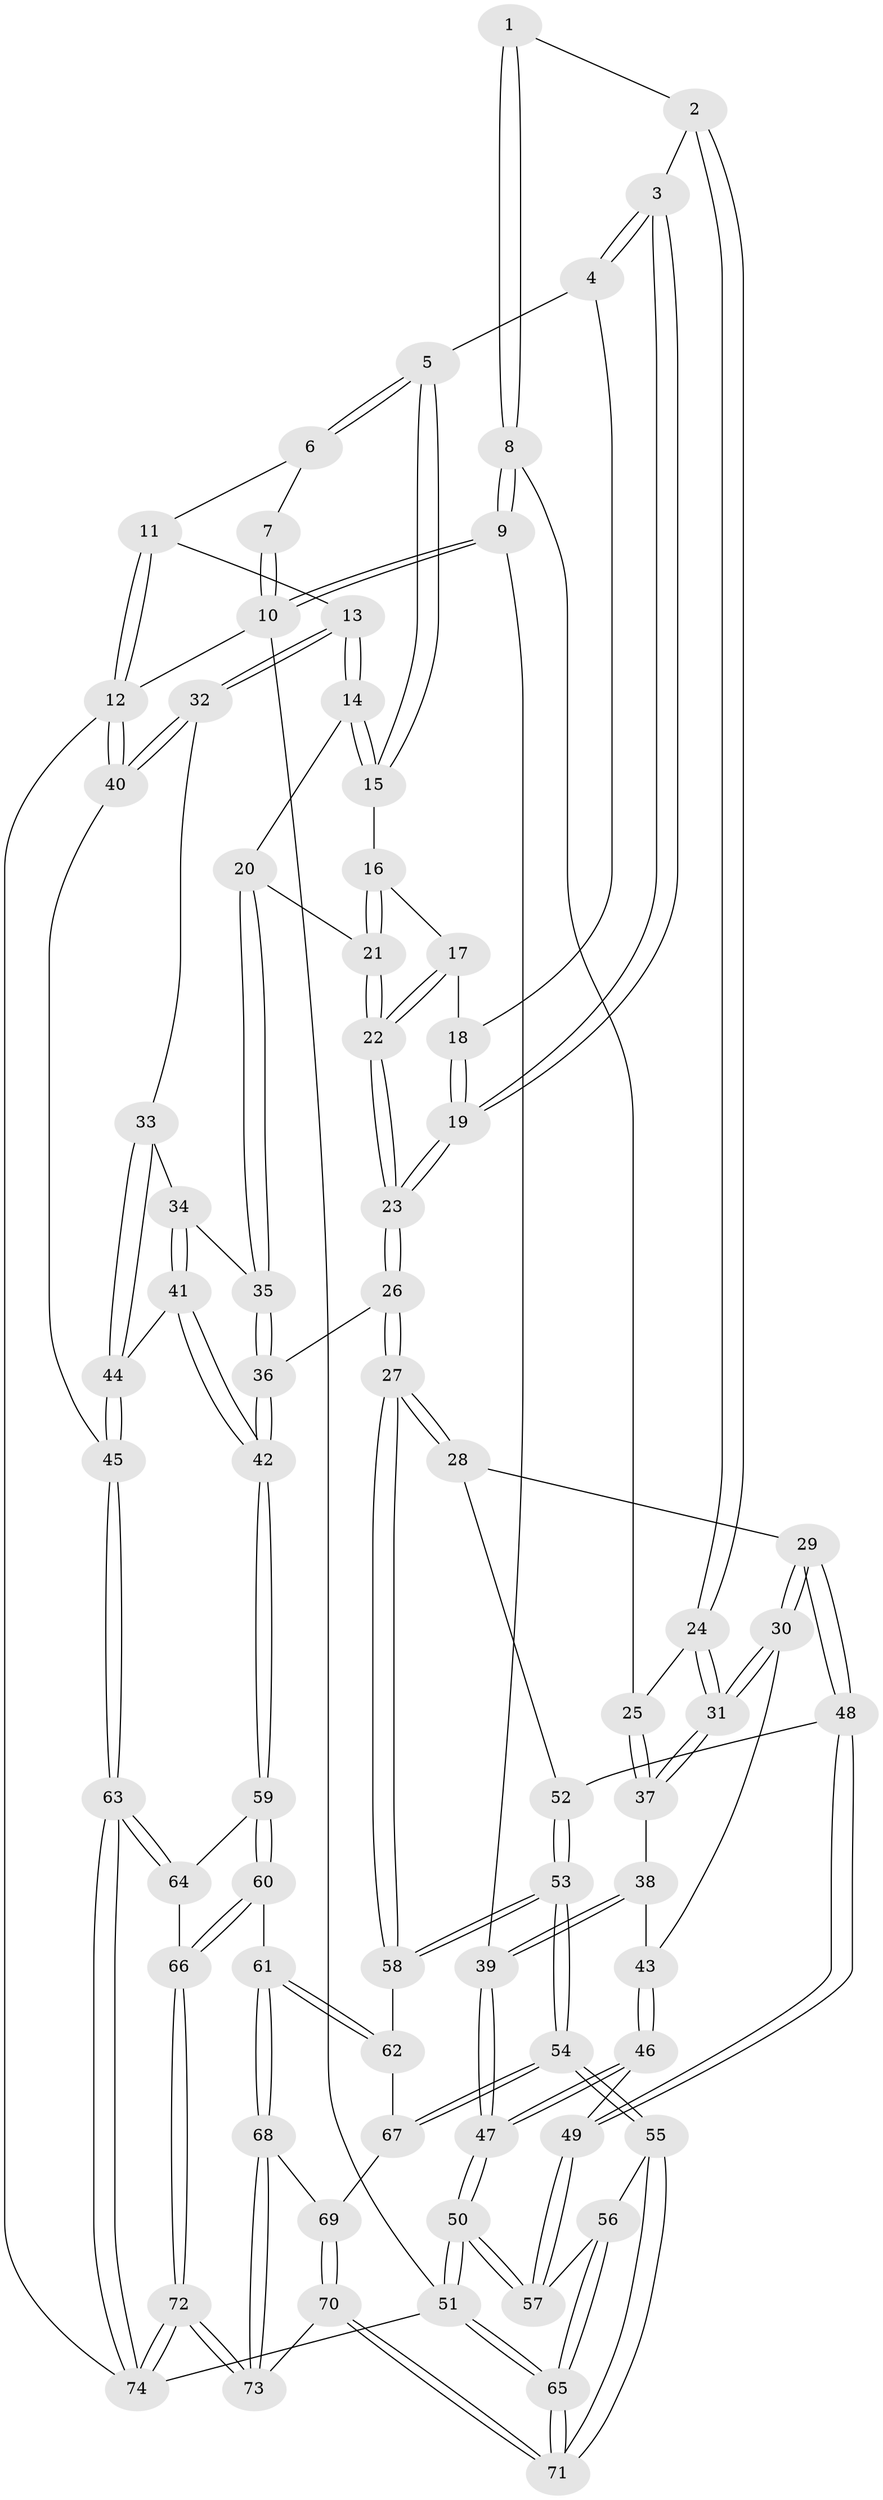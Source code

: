 // Generated by graph-tools (version 1.1) at 2025/00/03/09/25 05:00:35]
// undirected, 74 vertices, 182 edges
graph export_dot {
graph [start="1"]
  node [color=gray90,style=filled];
  1 [pos="+0.2589665585159631+0.035803478371526504"];
  2 [pos="+0.3496060027291092+0.20414352033429992"];
  3 [pos="+0.36463947939575525+0.20548554849245426"];
  4 [pos="+0.5415905051938567+0.14792690975540201"];
  5 [pos="+0.6705632188330695+0.04501342425851119"];
  6 [pos="+0.7146136919188372+0"];
  7 [pos="+0.2262843199740846+0"];
  8 [pos="+0.037783807542772004+0.3038090609754556"];
  9 [pos="+0+0.2242710306501396"];
  10 [pos="+0+0"];
  11 [pos="+0.7415225823937971+0"];
  12 [pos="+1+0"];
  13 [pos="+1+0.3275279923979734"];
  14 [pos="+0.8799525295812223+0.3082226599692318"];
  15 [pos="+0.7012356866276893+0.19152116853137896"];
  16 [pos="+0.7010641581465441+0.19217937238540642"];
  17 [pos="+0.6266659386862805+0.29435196261508967"];
  18 [pos="+0.5449226059425585+0.2629513460744463"];
  19 [pos="+0.5054514272488457+0.3462907369975836"];
  20 [pos="+0.748651869016304+0.364458747191533"];
  21 [pos="+0.7281286460309181+0.3596684787181226"];
  22 [pos="+0.5837141986060131+0.45295646545358415"];
  23 [pos="+0.5527008814579752+0.49242943351640905"];
  24 [pos="+0.3011273903055558+0.28884807315461686"];
  25 [pos="+0.06652298071052408+0.3235298319352705"];
  26 [pos="+0.5388412956978538+0.5465470371409914"];
  27 [pos="+0.5169620859596712+0.5545147629729996"];
  28 [pos="+0.42686242853152273+0.5354825834996468"];
  29 [pos="+0.3963834350298743+0.5267314014812949"];
  30 [pos="+0.36204220738101867+0.4930361342013488"];
  31 [pos="+0.34523635484966075+0.47329300406190283"];
  32 [pos="+1+0.36535257952779493"];
  33 [pos="+1+0.36704732268095813"];
  34 [pos="+0.930975249449724+0.45467912176446296"];
  35 [pos="+0.8036597612441458+0.4650379162709727"];
  36 [pos="+0.6248946359676681+0.586105290044315"];
  37 [pos="+0.12034026300641965+0.44920246742596115"];
  38 [pos="+0.10419176087511106+0.5191308942542495"];
  39 [pos="+0+0.47619963458991843"];
  40 [pos="+1+0.36274364177039514"];
  41 [pos="+0.8075611036261012+0.7215420920833387"];
  42 [pos="+0.7699238679009544+0.7301936663053655"];
  43 [pos="+0.10571726884166772+0.5724353270879067"];
  44 [pos="+0.9080255048175906+0.7374866364100301"];
  45 [pos="+1+0.857029325447996"];
  46 [pos="+0.1006466792195911+0.6216759116479507"];
  47 [pos="+0+0.6716289209190173"];
  48 [pos="+0.23811901446337114+0.6456573060987039"];
  49 [pos="+0.16263375189654844+0.6824899217443424"];
  50 [pos="+0+1"];
  51 [pos="+0+1"];
  52 [pos="+0.32068639957186007+0.7197413811814795"];
  53 [pos="+0.36731124722333147+0.8901518211319261"];
  54 [pos="+0.36377341705734034+0.8954671794647538"];
  55 [pos="+0.3582475900714583+0.9007513898979554"];
  56 [pos="+0.20387298203988682+0.7965169089443811"];
  57 [pos="+0.1662224676266553+0.745109119021957"];
  58 [pos="+0.4423727024068444+0.8049824938841339"];
  59 [pos="+0.7661731822746016+0.7416242010363326"];
  60 [pos="+0.7188385939659364+0.8469105295467255"];
  61 [pos="+0.7187541646673623+0.8469989319813392"];
  62 [pos="+0.6102508306407067+0.8458237382520708"];
  63 [pos="+1+1"];
  64 [pos="+0.8763853896121951+0.8900245630903675"];
  65 [pos="+0+1"];
  66 [pos="+0.8627863661328394+0.9757386902890047"];
  67 [pos="+0.5401083516469397+0.9308266987341062"];
  68 [pos="+0.6899332067916603+0.9346710470657915"];
  69 [pos="+0.5450391631021037+0.9343610815934602"];
  70 [pos="+0.6519872116422335+1"];
  71 [pos="+0.30553140877630147+1"];
  72 [pos="+1+1"];
  73 [pos="+0.6523538903939305+1"];
  74 [pos="+1+1"];
  1 -- 2;
  1 -- 8;
  1 -- 8;
  2 -- 3;
  2 -- 24;
  2 -- 24;
  3 -- 4;
  3 -- 4;
  3 -- 19;
  3 -- 19;
  4 -- 5;
  4 -- 18;
  5 -- 6;
  5 -- 6;
  5 -- 15;
  5 -- 15;
  6 -- 7;
  6 -- 11;
  7 -- 10;
  7 -- 10;
  8 -- 9;
  8 -- 9;
  8 -- 25;
  9 -- 10;
  9 -- 10;
  9 -- 39;
  10 -- 12;
  10 -- 51;
  11 -- 12;
  11 -- 12;
  11 -- 13;
  12 -- 40;
  12 -- 40;
  12 -- 74;
  13 -- 14;
  13 -- 14;
  13 -- 32;
  13 -- 32;
  14 -- 15;
  14 -- 15;
  14 -- 20;
  15 -- 16;
  16 -- 17;
  16 -- 21;
  16 -- 21;
  17 -- 18;
  17 -- 22;
  17 -- 22;
  18 -- 19;
  18 -- 19;
  19 -- 23;
  19 -- 23;
  20 -- 21;
  20 -- 35;
  20 -- 35;
  21 -- 22;
  21 -- 22;
  22 -- 23;
  22 -- 23;
  23 -- 26;
  23 -- 26;
  24 -- 25;
  24 -- 31;
  24 -- 31;
  25 -- 37;
  25 -- 37;
  26 -- 27;
  26 -- 27;
  26 -- 36;
  27 -- 28;
  27 -- 28;
  27 -- 58;
  27 -- 58;
  28 -- 29;
  28 -- 52;
  29 -- 30;
  29 -- 30;
  29 -- 48;
  29 -- 48;
  30 -- 31;
  30 -- 31;
  30 -- 43;
  31 -- 37;
  31 -- 37;
  32 -- 33;
  32 -- 40;
  32 -- 40;
  33 -- 34;
  33 -- 44;
  33 -- 44;
  34 -- 35;
  34 -- 41;
  34 -- 41;
  35 -- 36;
  35 -- 36;
  36 -- 42;
  36 -- 42;
  37 -- 38;
  38 -- 39;
  38 -- 39;
  38 -- 43;
  39 -- 47;
  39 -- 47;
  40 -- 45;
  41 -- 42;
  41 -- 42;
  41 -- 44;
  42 -- 59;
  42 -- 59;
  43 -- 46;
  43 -- 46;
  44 -- 45;
  44 -- 45;
  45 -- 63;
  45 -- 63;
  46 -- 47;
  46 -- 47;
  46 -- 49;
  47 -- 50;
  47 -- 50;
  48 -- 49;
  48 -- 49;
  48 -- 52;
  49 -- 57;
  49 -- 57;
  50 -- 51;
  50 -- 51;
  50 -- 57;
  50 -- 57;
  51 -- 65;
  51 -- 65;
  51 -- 74;
  52 -- 53;
  52 -- 53;
  53 -- 54;
  53 -- 54;
  53 -- 58;
  53 -- 58;
  54 -- 55;
  54 -- 55;
  54 -- 67;
  54 -- 67;
  55 -- 56;
  55 -- 71;
  55 -- 71;
  56 -- 57;
  56 -- 65;
  56 -- 65;
  58 -- 62;
  59 -- 60;
  59 -- 60;
  59 -- 64;
  60 -- 61;
  60 -- 66;
  60 -- 66;
  61 -- 62;
  61 -- 62;
  61 -- 68;
  61 -- 68;
  62 -- 67;
  63 -- 64;
  63 -- 64;
  63 -- 74;
  63 -- 74;
  64 -- 66;
  65 -- 71;
  65 -- 71;
  66 -- 72;
  66 -- 72;
  67 -- 69;
  68 -- 69;
  68 -- 73;
  68 -- 73;
  69 -- 70;
  69 -- 70;
  70 -- 71;
  70 -- 71;
  70 -- 73;
  72 -- 73;
  72 -- 73;
  72 -- 74;
  72 -- 74;
}
